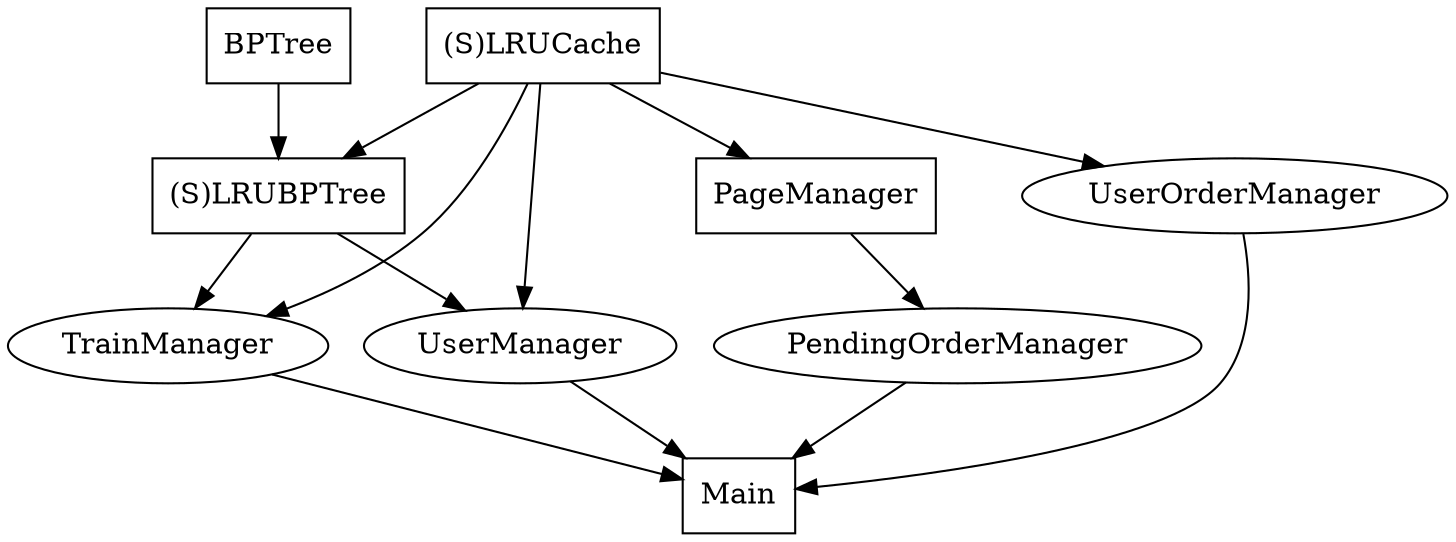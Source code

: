 digraph G {
    BPTree[shape="box"]
    PageManager[shape="box"]
    LRUCache[shape="box",label="(S)LRUCache"]
    LRUBPTree[shape="box",label="(S)LRUBPTree"]
    Main[shape="box"]
    BPTree->LRUBPTree
    LRUCache->LRUBPTree
    LRUCache->PageManager
    UserManager
    TrainManager
    PendingOrderManager
    UserOrderManager
    LRUCache->UserManager
    LRUBPTree->UserManager
    LRUCache->TrainManager
    LRUBPTree->TrainManager
    LRUCache->UserOrderManager
    PageManager->PendingOrderManager
    UserManager->Main
    UserOrderManager->Main
    TrainManager->Main
    PendingOrderManager->Main
    
}